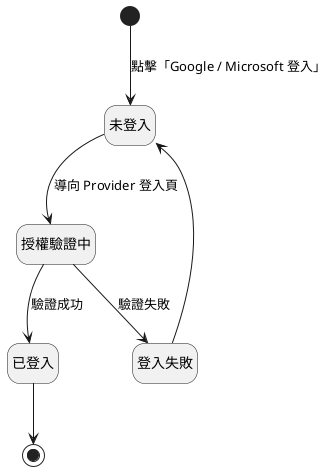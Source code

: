 @startuml
hide empty description

[*] --> 未登入 : 點擊「Google / Microsoft 登入」
未登入 --> 授權驗證中 : 導向 Provider 登入頁
授權驗證中 --> 已登入 : 驗證成功
授權驗證中 --> 登入失敗 : 驗證失敗

已登入 --> [*]
登入失敗 --> 未登入

@enduml
